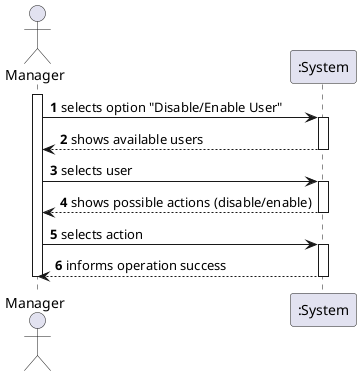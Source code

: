 @startuml
autonumber
actor "Manager" as MG

activate MG
MG -> ":System" : selects option "Disable/Enable User"
activate ":System"
":System"--> MG : shows available users
deactivate ":System"
MG -> ":System": selects user
activate ":System"
":System"--> MG : shows possible actions (disable/enable)
deactivate ":System"
MG -> ":System": selects action
activate ":System"
":System"--> MG : informs operation success
deactivate ":System"
deactivate MG

@enduml